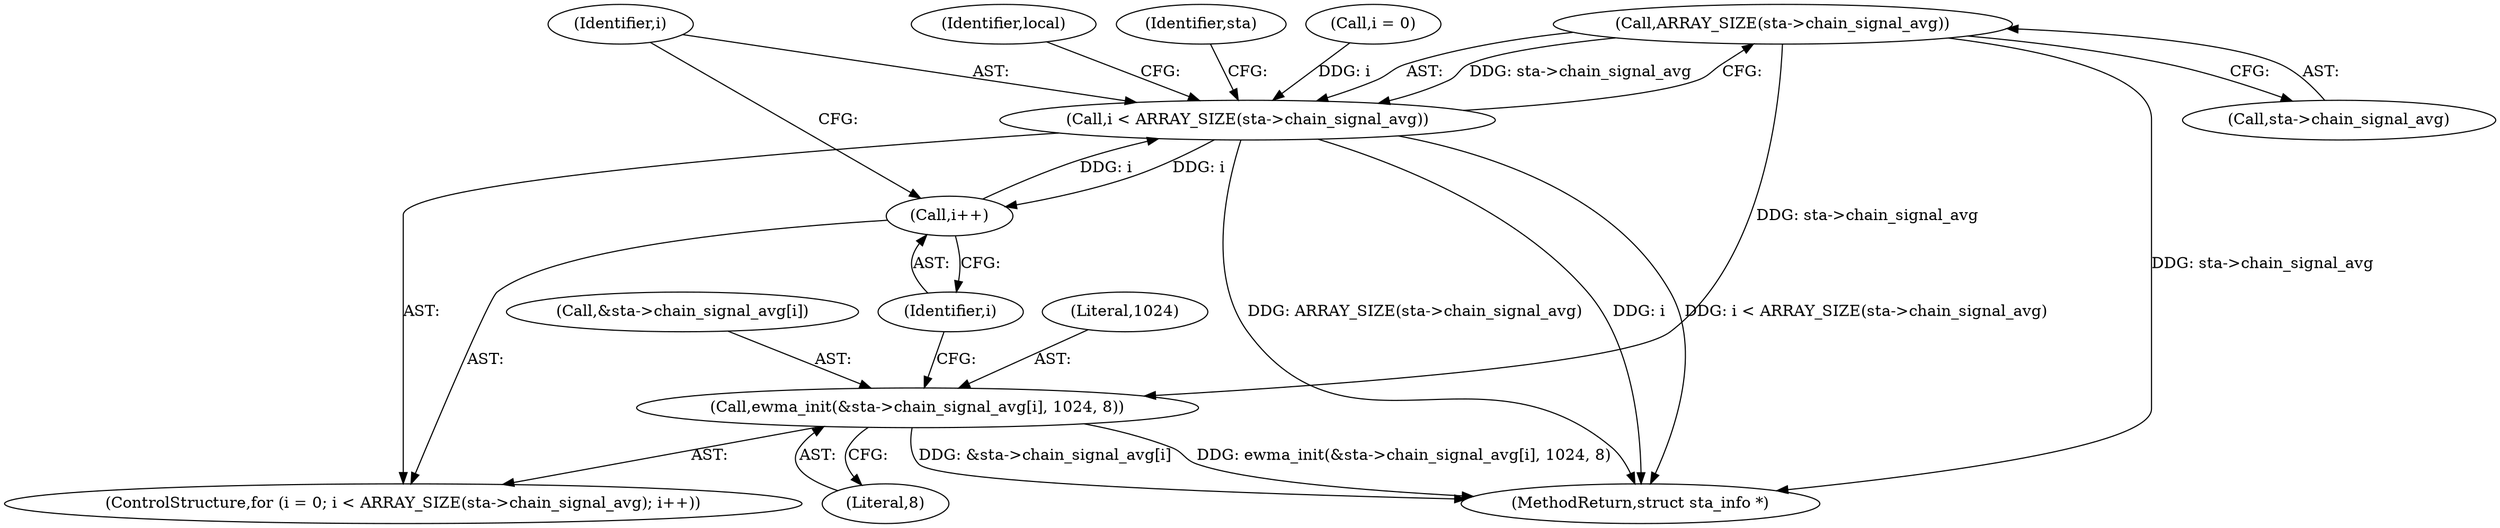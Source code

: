 digraph "0_linux_1d147bfa64293b2723c4fec50922168658e613ba_0@pointer" {
"1000332" [label="(Call,ARRAY_SIZE(sta->chain_signal_avg))"];
"1000330" [label="(Call,i < ARRAY_SIZE(sta->chain_signal_avg))"];
"1000336" [label="(Call,i++)"];
"1000338" [label="(Call,ewma_init(&sta->chain_signal_avg[i], 1024, 8))"];
"1000333" [label="(Call,sta->chain_signal_avg)"];
"1000528" [label="(MethodReturn,struct sta_info *)"];
"1000336" [label="(Call,i++)"];
"1000326" [label="(ControlStructure,for (i = 0; i < ARRAY_SIZE(sta->chain_signal_avg); i++))"];
"1000332" [label="(Call,ARRAY_SIZE(sta->chain_signal_avg))"];
"1000346" [label="(Literal,8)"];
"1000331" [label="(Identifier,i)"];
"1000342" [label="(Identifier,sta)"];
"1000337" [label="(Identifier,i)"];
"1000339" [label="(Call,&sta->chain_signal_avg[i])"];
"1000345" [label="(Literal,1024)"];
"1000338" [label="(Call,ewma_init(&sta->chain_signal_avg[i], 1024, 8))"];
"1000349" [label="(Identifier,local)"];
"1000330" [label="(Call,i < ARRAY_SIZE(sta->chain_signal_avg))"];
"1000327" [label="(Call,i = 0)"];
"1000332" -> "1000330"  [label="AST: "];
"1000332" -> "1000333"  [label="CFG: "];
"1000333" -> "1000332"  [label="AST: "];
"1000330" -> "1000332"  [label="CFG: "];
"1000332" -> "1000528"  [label="DDG: sta->chain_signal_avg"];
"1000332" -> "1000330"  [label="DDG: sta->chain_signal_avg"];
"1000332" -> "1000338"  [label="DDG: sta->chain_signal_avg"];
"1000330" -> "1000326"  [label="AST: "];
"1000331" -> "1000330"  [label="AST: "];
"1000342" -> "1000330"  [label="CFG: "];
"1000349" -> "1000330"  [label="CFG: "];
"1000330" -> "1000528"  [label="DDG: i"];
"1000330" -> "1000528"  [label="DDG: ARRAY_SIZE(sta->chain_signal_avg)"];
"1000330" -> "1000528"  [label="DDG: i < ARRAY_SIZE(sta->chain_signal_avg)"];
"1000327" -> "1000330"  [label="DDG: i"];
"1000336" -> "1000330"  [label="DDG: i"];
"1000330" -> "1000336"  [label="DDG: i"];
"1000336" -> "1000326"  [label="AST: "];
"1000336" -> "1000337"  [label="CFG: "];
"1000337" -> "1000336"  [label="AST: "];
"1000331" -> "1000336"  [label="CFG: "];
"1000338" -> "1000326"  [label="AST: "];
"1000338" -> "1000346"  [label="CFG: "];
"1000339" -> "1000338"  [label="AST: "];
"1000345" -> "1000338"  [label="AST: "];
"1000346" -> "1000338"  [label="AST: "];
"1000337" -> "1000338"  [label="CFG: "];
"1000338" -> "1000528"  [label="DDG: &sta->chain_signal_avg[i]"];
"1000338" -> "1000528"  [label="DDG: ewma_init(&sta->chain_signal_avg[i], 1024, 8)"];
}
